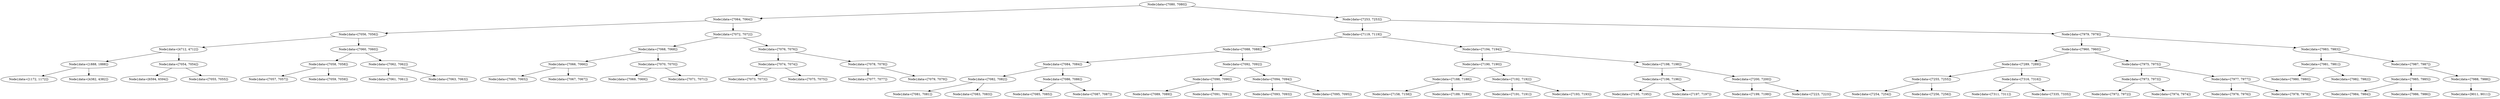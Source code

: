 digraph G{
732605637 [label="Node{data=[7080, 7080]}"]
732605637 -> 1306037839
1306037839 [label="Node{data=[7064, 7064]}"]
1306037839 -> 1468668132
1468668132 [label="Node{data=[7056, 7056]}"]
1468668132 -> 1800951884
1800951884 [label="Node{data=[4712, 4712]}"]
1800951884 -> 359275878
359275878 [label="Node{data=[1888, 1888]}"]
359275878 -> 474567538
474567538 [label="Node{data=[1172, 1172]}"]
359275878 -> 461579559
461579559 [label="Node{data=[4382, 4382]}"]
1800951884 -> 850433059
850433059 [label="Node{data=[7054, 7054]}"]
850433059 -> 2012495422
2012495422 [label="Node{data=[6594, 6594]}"]
850433059 -> 561000817
561000817 [label="Node{data=[7055, 7055]}"]
1468668132 -> 593007205
593007205 [label="Node{data=[7060, 7060]}"]
593007205 -> 369036193
369036193 [label="Node{data=[7058, 7058]}"]
369036193 -> 1135399662
1135399662 [label="Node{data=[7057, 7057]}"]
369036193 -> 1668778067
1668778067 [label="Node{data=[7059, 7059]}"]
593007205 -> 73131490
73131490 [label="Node{data=[7062, 7062]}"]
73131490 -> 1771324619
1771324619 [label="Node{data=[7061, 7061]}"]
73131490 -> 1275777205
1275777205 [label="Node{data=[7063, 7063]}"]
1306037839 -> 325119095
325119095 [label="Node{data=[7072, 7072]}"]
325119095 -> 1221558028
1221558028 [label="Node{data=[7068, 7068]}"]
1221558028 -> 62314690
62314690 [label="Node{data=[7066, 7066]}"]
62314690 -> 430129017
430129017 [label="Node{data=[7065, 7065]}"]
62314690 -> 221539182
221539182 [label="Node{data=[7067, 7067]}"]
1221558028 -> 1043354331
1043354331 [label="Node{data=[7070, 7070]}"]
1043354331 -> 192281879
192281879 [label="Node{data=[7069, 7069]}"]
1043354331 -> 187515895
187515895 [label="Node{data=[7071, 7071]}"]
325119095 -> 627844839
627844839 [label="Node{data=[7076, 7076]}"]
627844839 -> 435559963
435559963 [label="Node{data=[7074, 7074]}"]
435559963 -> 1028642167
1028642167 [label="Node{data=[7073, 7073]}"]
435559963 -> 1553730514
1553730514 [label="Node{data=[7075, 7075]}"]
627844839 -> 402867640
402867640 [label="Node{data=[7078, 7078]}"]
402867640 -> 825005669
825005669 [label="Node{data=[7077, 7077]}"]
402867640 -> 1913325914
1913325914 [label="Node{data=[7079, 7079]}"]
732605637 -> 1316314706
1316314706 [label="Node{data=[7253, 7253]}"]
1316314706 -> 1289350305
1289350305 [label="Node{data=[7119, 7119]}"]
1289350305 -> 429114593
429114593 [label="Node{data=[7088, 7088]}"]
429114593 -> 871911248
871911248 [label="Node{data=[7084, 7084]}"]
871911248 -> 1461391539
1461391539 [label="Node{data=[7082, 7082]}"]
1461391539 -> 1411666453
1411666453 [label="Node{data=[7081, 7081]}"]
1461391539 -> 1402413244
1402413244 [label="Node{data=[7083, 7083]}"]
871911248 -> 577005393
577005393 [label="Node{data=[7086, 7086]}"]
577005393 -> 771061030
771061030 [label="Node{data=[7085, 7085]}"]
577005393 -> 1530347127
1530347127 [label="Node{data=[7087, 7087]}"]
429114593 -> 827287405
827287405 [label="Node{data=[7092, 7092]}"]
827287405 -> 806404346
806404346 [label="Node{data=[7090, 7090]}"]
806404346 -> 919261083
919261083 [label="Node{data=[7089, 7089]}"]
806404346 -> 1424788403
1424788403 [label="Node{data=[7091, 7091]}"]
827287405 -> 508750412
508750412 [label="Node{data=[7094, 7094]}"]
508750412 -> 678686316
678686316 [label="Node{data=[7093, 7093]}"]
508750412 -> 1218792174
1218792174 [label="Node{data=[7095, 7095]}"]
1289350305 -> 2024071514
2024071514 [label="Node{data=[7194, 7194]}"]
2024071514 -> 1898804360
1898804360 [label="Node{data=[7190, 7190]}"]
1898804360 -> 1184560207
1184560207 [label="Node{data=[7188, 7188]}"]
1184560207 -> 604644424
604644424 [label="Node{data=[7158, 7158]}"]
1184560207 -> 2071703458
2071703458 [label="Node{data=[7189, 7189]}"]
1898804360 -> 1642601841
1642601841 [label="Node{data=[7192, 7192]}"]
1642601841 -> 1891739023
1891739023 [label="Node{data=[7191, 7191]}"]
1642601841 -> 85780411
85780411 [label="Node{data=[7193, 7193]}"]
2024071514 -> 599543301
599543301 [label="Node{data=[7198, 7198]}"]
599543301 -> 43965590
43965590 [label="Node{data=[7196, 7196]}"]
43965590 -> 2131684503
2131684503 [label="Node{data=[7195, 7195]}"]
43965590 -> 491650546
491650546 [label="Node{data=[7197, 7197]}"]
599543301 -> 1547719736
1547719736 [label="Node{data=[7200, 7200]}"]
1547719736 -> 684611914
684611914 [label="Node{data=[7199, 7199]}"]
1547719736 -> 548168336
548168336 [label="Node{data=[7223, 7223]}"]
1316314706 -> 1383901466
1383901466 [label="Node{data=[7979, 7979]}"]
1383901466 -> 205772537
205772537 [label="Node{data=[7960, 7960]}"]
205772537 -> 1444792882
1444792882 [label="Node{data=[7289, 7289]}"]
1444792882 -> 367430275
367430275 [label="Node{data=[7255, 7255]}"]
367430275 -> 577099100
577099100 [label="Node{data=[7254, 7254]}"]
367430275 -> 805518327
805518327 [label="Node{data=[7256, 7256]}"]
1444792882 -> 142031775
142031775 [label="Node{data=[7316, 7316]}"]
142031775 -> 694422144
694422144 [label="Node{data=[7311, 7311]}"]
142031775 -> 631764421
631764421 [label="Node{data=[7335, 7335]}"]
205772537 -> 215133701
215133701 [label="Node{data=[7975, 7975]}"]
215133701 -> 1028184003
1028184003 [label="Node{data=[7973, 7973]}"]
1028184003 -> 879885024
879885024 [label="Node{data=[7972, 7972]}"]
1028184003 -> 778188918
778188918 [label="Node{data=[7974, 7974]}"]
215133701 -> 936970553
936970553 [label="Node{data=[7977, 7977]}"]
936970553 -> 1288971982
1288971982 [label="Node{data=[7976, 7976]}"]
936970553 -> 2001302350
2001302350 [label="Node{data=[7978, 7978]}"]
1383901466 -> 1213682777
1213682777 [label="Node{data=[7983, 7983]}"]
1213682777 -> 934812843
934812843 [label="Node{data=[7981, 7981]}"]
934812843 -> 1521991364
1521991364 [label="Node{data=[7980, 7980]}"]
934812843 -> 1717069279
1717069279 [label="Node{data=[7982, 7982]}"]
1213682777 -> 350159057
350159057 [label="Node{data=[7987, 7987]}"]
350159057 -> 1677007781
1677007781 [label="Node{data=[7985, 7985]}"]
1677007781 -> 72599681
72599681 [label="Node{data=[7984, 7984]}"]
1677007781 -> 562049865
562049865 [label="Node{data=[7986, 7986]}"]
350159057 -> 1303733792
1303733792 [label="Node{data=[7988, 7988]}"]
1303733792 -> 106324992
106324992 [label="Node{data=[9011, 9011]}"]
}